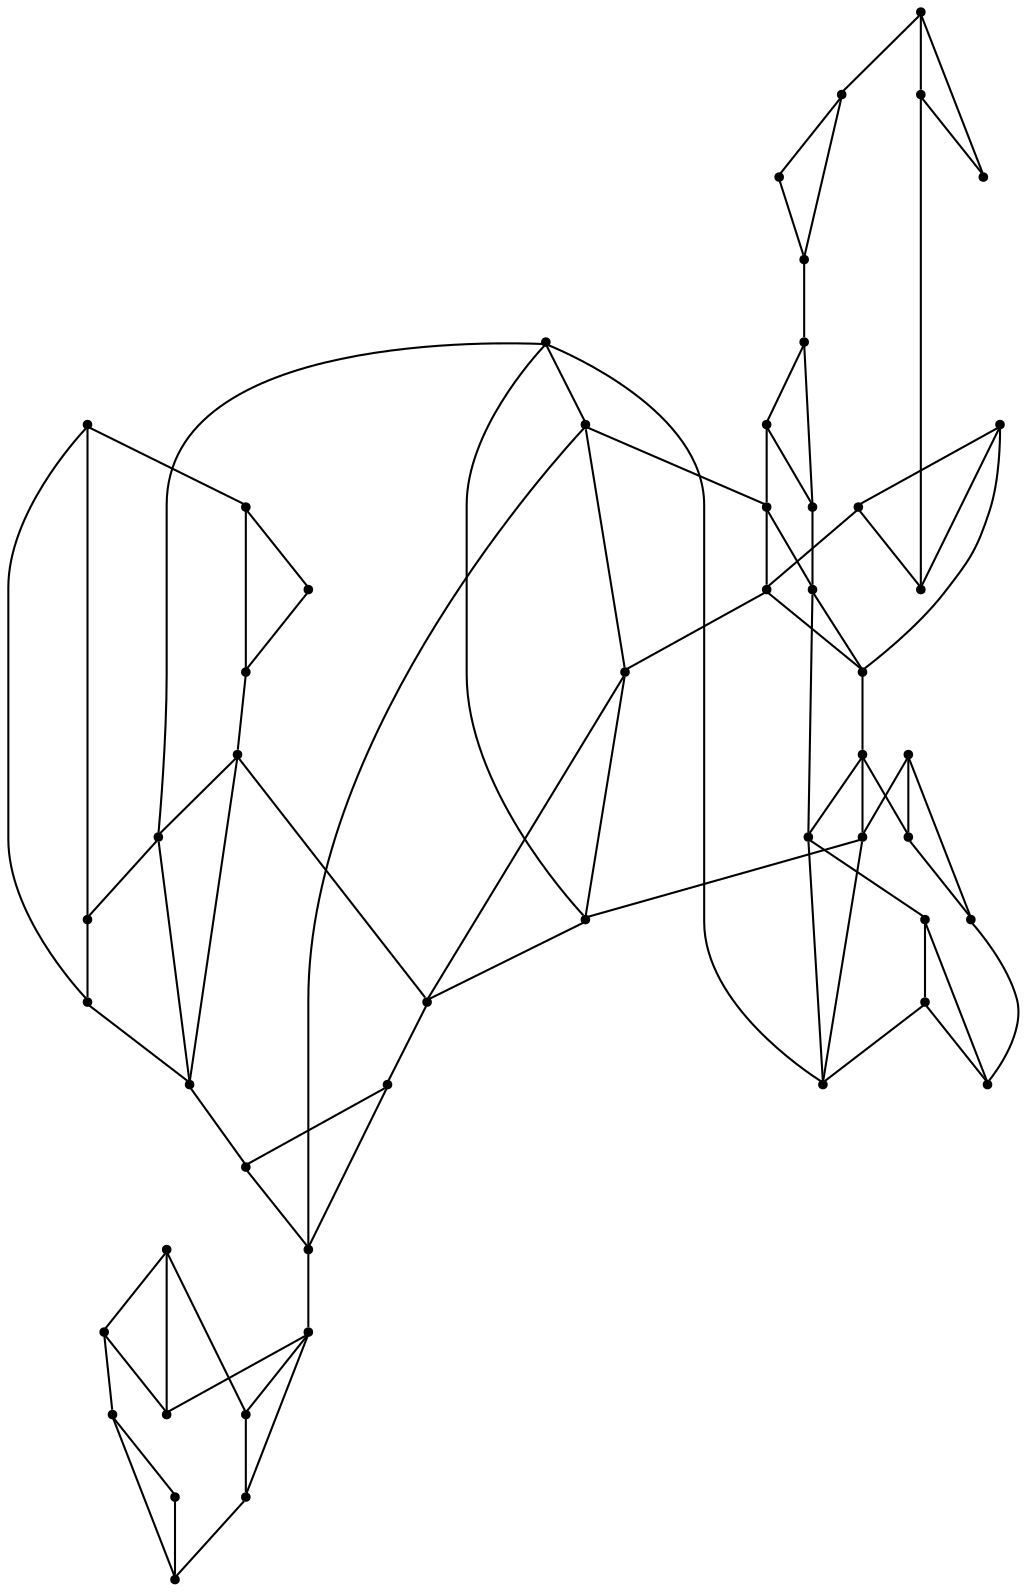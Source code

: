 graph {
  node [shape=point,comment="{\"directed\":false,\"doi\":\"10.1007/3-540-44541-2_10\",\"figure\":\"? (7)\"}"]

  v0 [pos="1589.7500038146973,1988.6466752265962"]
  v1 [pos="1829.6916325887046,1676.6495380600877"]
  v2 [pos="1805.6957880655928,1724.653196653034"]
  v3 [pos="1805.6957880655928,1748.65718796712"]
  v4 [pos="1781.695874532064,1700.6534021966672"]
  v5 [pos="1757.69583384196,1700.6534021966672"]
  v6 [pos="1733.6999893188477,1724.653196653034"]
  v7 [pos="1733.6999893188477,1748.65718796712"]
  v8 [pos="1709.6999486287436,1700.6534021966672"]
  v9 [pos="1685.7041041056318,1700.6534021966672"]
  v10 [pos="1661.704190572103,1700.6534021966672"]
  v11 [pos="1661.704190572103,1772.6569824234869"]
  v12 [pos="1661.704190572103,1988.6800593220905"]
  v13 [pos="1637.7083460489912,1772.6569824234869"]
  v14 [pos="1613.7083053588867,1772.6569824234869"]
  v15 [pos="1589.7082646687827,1796.660973737573"]
  v16 [pos="1613.7083053588867,1844.6646323305192"]
  v17 [pos="1589.7082646687827,1868.6686236446053"]
  v18 [pos="1589.7082646687827,1820.6648378741525"]
  v19 [pos="1589.7082646687827,1892.668418100972"]
  v20 [pos="1565.712547302246,1772.6569824234869"]
  v21 [pos="1541.712506612142,1772.6569824234869"]
  v22 [pos="1517.71666208903,1700.6534021966672"]
  v23 [pos="1517.71666208903,1772.6569824234869"]
  v24 [pos="1517.71666208903,1988.6800593220905"]
  v25 [pos="1517.71666208903,2060.687709229123"]
  v26 [pos="1493.7166213989258,1772.6569824234869"]
  v27 [pos="1493.7166213989258,1988.6800593220905"]
  v28 [pos="1469.7167078653972,1772.6569824234869"]
  v29 [pos="1469.7167078653972,1988.6800593220905"]
  v30 [pos="1445.7208633422852,1796.660973737573"]
  v31 [pos="1445.7208633422852,1964.6760680080044"]
  v32 [pos="1421.7208226521811,1772.6569824234869"]
  v33 [pos="1421.7208226521811,1988.6800593220905"]
  v34 [pos="1397.724978129069,1772.6569824234869"]
  v35 [pos="1397.724978129069,1988.6800593220905"]
  v36 [pos="1373.7249374389648,1772.6569824234869"]
  v37 [pos="1373.7249374389648,1988.6800593220905"]
  v38 [pos="1325.7291793823242,2036.6837179150366"]
  v39 [pos="1349.7250239054363,1772.6569824234869"]
  v40 [pos="1349.7250239054363,1988.6800593220905"]
  v41 [pos="1325.7291793823242,1748.65718796712"]
  v42 [pos="1325.7291793823242,1820.6648378741525"]
  v43 [pos="1349.7250239054363,1868.6686236446053"]
  v44 [pos="1325.7291793823242,1892.668418100972"]
  v45 [pos="1349.7250239054363,1940.6762735516377"]
  v46 [pos="1325.7291793823242,1964.6760680080044"]
  v47 [pos="1325.7291793823242,2012.6798537784573"]
  v48 [pos="1325.7291793823242,1724.653196653034"]
  v49 [pos="1325.7291793823242,1796.660973737573"]
  v50 [pos="1325.7291793823242,1868.6686236446053"]
  v51 [pos="1325.7291793823242,1940.6762735516377"]

  v48 -- v38 [id="-5",pos="1325.7291793823242,1724.653196653034 1277.733357747396,1724.6532602417874 1277.733357747396,1724.6532602417874 1277.733357747396,1724.6532602417874 1277.733357747396,2036.68378150379 1277.733357747396,2036.68378150379 1277.733357747396,2036.68378150379 1325.7291793823242,2036.6837179150366 1325.7291793823242,2036.6837179150366 1325.7291793823242,2036.6837179150366"]
  v47 -- v46 [id="-6",pos="1325.7291793823242,2012.6798537784573 1301.7292022705078,2012.679790189704 1301.7292022705078,2012.679790189704 1301.7292022705078,2012.679790189704 1301.7292022705078,1964.6761315967578 1301.7292022705078,1964.6761315967578 1301.7292022705078,1964.6761315967578 1325.7291793823242,1964.6760680080044 1325.7291793823242,1964.6760680080044 1325.7291793823242,1964.6760680080044"]
  v50 -- v42 [id="-7",pos="1325.7291793823242,1868.6686236446053 1301.7292022705078,1868.668560055852 1301.7292022705078,1868.668560055852 1301.7292022705078,1868.668560055852 1301.7292022705078,1820.6649014629056 1301.7292022705078,1820.6649014629056 1301.7292022705078,1820.6649014629056 1325.7291793823242,1820.6648378741525 1325.7291793823242,1820.6648378741525 1325.7291793823242,1820.6648378741525"]
  v49 -- v41 [id="-8",pos="1325.7291793823242,1796.660973737573 1301.7292022705078,1796.6609101488195 1301.7292022705078,1796.6609101488195 1301.7292022705078,1796.6609101488195 1301.7292022705078,1748.6572515558735 1301.7292022705078,1748.6572515558735 1301.7292022705078,1748.6572515558735 1325.7291793823242,1748.65718796712 1325.7291793823242,1748.65718796712 1325.7291793823242,1748.65718796712"]
  v44 -- v51 [id="-9",pos="1325.7291793823242,1892.668418100972 1301.7292022705078,1892.6683545122187 1301.7292022705078,1892.6683545122187 1301.7292022705078,1892.6683545122187 1301.7292022705078,1940.6763371403908 1301.7292022705078,1940.6763371403908 1301.7292022705078,1940.6763371403908 1325.7291793823242,1940.6762735516377 1325.7291793823242,1940.6762735516377 1325.7291793823242,1940.6762735516377"]
  v38 -- v25 [id="-10",pos="1325.7291793823242,2036.6837179150366 1325.7291158040366,2060.687772817876 1325.7291158040366,2060.687772817876 1325.7291158040366,2060.687772817876 1517.71666208903,2060.687709229123 1517.71666208903,2060.687709229123 1517.71666208903,2060.687709229123"]
  v47 -- v38 [id="-11",pos="1325.7291793823242,2012.6798537784573 1325.7291793823242,2036.6837179150366 1325.7291793823242,2036.6837179150366 1325.7291793823242,2036.6837179150366"]
  v51 -- v46 [id="-13",pos="1325.7291793823242,1940.6762735516377 1325.7291793823242,1964.6760680080044 1325.7291793823242,1964.6760680080044 1325.7291793823242,1964.6760680080044"]
  v42 -- v49 [id="-15",pos="1325.7291793823242,1820.6648378741525 1325.7291793823242,1796.660973737573 1325.7291793823242,1796.660973737573 1325.7291793823242,1796.660973737573"]
  v22 -- v48 [id="-16",pos="1517.71666208903,1700.6534021966672 1325.7291158040366,1700.6534657854204 1325.7291158040366,1700.6534657854204 1325.7291158040366,1700.6534657854204 1325.7291793823242,1724.653196653034 1325.7291793823242,1724.653196653034 1325.7291793823242,1724.653196653034"]
  v51 -- v45 [id="-17",pos="1325.7291793823242,1940.6762735516377 1349.7250239054363,1940.6762735516377 1349.7250239054363,1940.6762735516377 1349.7250239054363,1940.6762735516377"]
  v49 -- v39 [id="-18",pos="1325.7291793823242,1796.660973737573 1349.7291564941406,1796.6609101488195 1349.7291564941406,1796.6609101488195 1349.7291564941406,1796.6609101488195 1349.7250239054363,1772.6569824234869 1349.7250239054363,1772.6569824234869 1349.7250239054363,1772.6569824234869"]
  v48 -- v36 [id="-19",pos="1325.7291793823242,1724.653196653034 1373.7250010172527,1724.6532602417874 1373.7250010172527,1724.6532602417874 1373.7250010172527,1724.6532602417874 1373.7249374389648,1772.6569824234869 1373.7249374389648,1772.6569824234869 1373.7249374389648,1772.6569824234869"]
  v40 -- v47 [id="-21",pos="1349.7250239054363,1988.6800593220905 1349.7291564941406,2012.679790189704 1349.7291564941406,2012.679790189704 1349.7291564941406,2012.679790189704 1325.7291793823242,2012.6798537784573 1325.7291793823242,2012.6798537784573 1325.7291793823242,2012.6798537784573"]
  v43 -- v42 [id="-22",pos="1349.7250239054363,1868.6686236446053 1349.7291564941406,1820.6649014629056 1349.7291564941406,1820.6649014629056 1349.7291564941406,1820.6649014629056 1325.7291793823242,1820.6648378741525 1325.7291793823242,1820.6648378741525 1325.7291793823242,1820.6648378741525"]
  v41 -- v39 [id="-24",pos="1325.7291793823242,1748.65718796712 1349.7291564941406,1748.6572515558735 1349.7291564941406,1748.6572515558735 1349.7291564941406,1748.6572515558735 1349.7250239054363,1772.6569824234869 1349.7250239054363,1772.6569824234869 1349.7250239054363,1772.6569824234869"]
  v40 -- v37 [id="-25",pos="1349.7250239054363,1988.6800593220905 1373.7249374389648,1988.6800593220905 1373.7249374389648,1988.6800593220905 1373.7249374389648,1988.6800593220905"]
  v38 -- v37 [id="-26",pos="1325.7291793823242,2036.6837179150366 1373.7250010172527,2036.68378150379 1373.7250010172527,2036.68378150379 1373.7250010172527,2036.68378150379 1373.7249374389648,1988.6800593220905 1373.7249374389648,1988.6800593220905 1373.7249374389648,1988.6800593220905"]
  v36 -- v37 [id="-27",pos="1373.7249374389648,1772.6569824234869 1373.7249374389648,1988.6800593220905 1373.7249374389648,1988.6800593220905 1373.7249374389648,1988.6800593220905"]
  v39 -- v36 [id="-28",pos="1349.7250239054363,1772.6569824234869 1373.7249374389648,1772.6569824234869 1373.7249374389648,1772.6569824234869 1373.7249374389648,1772.6569824234869"]
  v37 -- v35 [id="-29",pos="1373.7249374389648,1988.6800593220905 1397.724978129069,1988.6800593220905 1397.724978129069,1988.6800593220905 1397.724978129069,1988.6800593220905"]
  v36 -- v34 [id="-30",pos="1373.7249374389648,1772.6569824234869 1397.724978129069,1772.6569824234869 1397.724978129069,1772.6569824234869 1397.724978129069,1772.6569824234869"]
  v35 -- v27 [id="-32",pos="1397.724978129069,1988.6800593220905 1397.725041707357,2036.68378150379 1397.725041707357,2036.68378150379 1397.725041707357,2036.68378150379 1493.7166849772136,2036.68378150379 1493.7166849772136,2036.68378150379 1493.7166849772136,2036.68378150379 1493.7166213989258,1988.6800593220905 1493.7166213989258,1988.6800593220905 1493.7166213989258,1988.6800593220905"]
  v34 -- v26 [id="-33",pos="1397.724978129069,1772.6569824234869 1397.725041707357,1724.6532602417874 1397.725041707357,1724.6532602417874 1397.725041707357,1724.6532602417874 1493.7166849772136,1724.6532602417874 1493.7166849772136,1724.6532602417874 1493.7166849772136,1724.6532602417874 1493.7166213989258,1772.6569824234869 1493.7166213989258,1772.6569824234869 1493.7166213989258,1772.6569824234869"]
  v35 -- v33 [id="-34",pos="1397.724978129069,1988.6800593220905 1421.7208226521811,1988.6800593220905 1421.7208226521811,1988.6800593220905 1421.7208226521811,1988.6800593220905"]
  v33 -- v31 [id="-35",pos="1421.7208226521811,1988.6800593220905 1421.7208862304688,1964.6761315967578 1421.7208862304688,1964.6761315967578 1421.7208862304688,1964.6761315967578 1445.7208633422852,1964.6760680080044 1445.7208633422852,1964.6760680080044 1445.7208633422852,1964.6760680080044"]
  v32 -- v30 [id="-36",pos="1421.7208226521811,1772.6569824234869 1421.7208862304688,1796.6609101488195 1421.7208862304688,1796.6609101488195 1421.7208862304688,1796.6609101488195 1445.7208633422852,1796.660973737573 1445.7208633422852,1796.660973737573 1445.7208633422852,1796.660973737573"]
  v32 -- v28 [id="-37",pos="1421.7208226521811,1772.6569824234869 1421.7208862304688,1748.6572515558735 1421.7208862304688,1748.6572515558735 1421.7208862304688,1748.6572515558735 1469.7166442871094,1748.6572515558735 1469.7166442871094,1748.6572515558735 1469.7166442871094,1748.6572515558735 1469.7167078653972,1772.6569824234869 1469.7167078653972,1772.6569824234869 1469.7167078653972,1772.6569824234869"]
  v31 -- v30 [id="-39",pos="1445.7208633422852,1964.6760680080044 1445.7208633422852,1796.660973737573 1445.7208633422852,1796.660973737573 1445.7208633422852,1796.660973737573"]
  v35 -- v34 [id="-41",pos="1397.724978129069,1988.6800593220905 1397.724978129069,1772.6569824234869 1397.724978129069,1772.6569824234869 1397.724978129069,1772.6569824234869"]
  v29 -- v33 [id="-42",pos="1469.7167078653972,1988.6800593220905 1469.7166442871094,2012.679790189704 1469.7166442871094,2012.679790189704 1469.7166442871094,2012.679790189704 1421.7208862304688,2012.679790189704 1421.7208862304688,2012.679790189704 1421.7208862304688,2012.679790189704 1421.7208226521811,1988.6800593220905 1421.7208226521811,1988.6800593220905 1421.7208226521811,1988.6800593220905"]
  v28 -- v30 [id="-43",pos="1469.7167078653972,1772.6569824234869 1469.7166442871094,1796.6609101488195 1469.7166442871094,1796.6609101488195 1469.7166442871094,1796.6609101488195 1445.7208633422852,1796.660973737573 1445.7208633422852,1796.660973737573 1445.7208633422852,1796.660973737573"]
  v28 -- v26 [id="-45",pos="1469.7167078653972,1772.6569824234869 1493.7166213989258,1772.6569824234869 1493.7166213989258,1772.6569824234869 1493.7166213989258,1772.6569824234869"]
  v26 -- v23 [id="-46",pos="1493.7166213989258,1772.6569824234869 1517.71666208903,1772.6569824234869 1517.71666208903,1772.6569824234869 1517.71666208903,1772.6569824234869"]
  v29 -- v31 [id="-47",pos="1469.7167078653972,1988.6800593220905 1469.7166442871094,1964.6761315967578 1469.7166442871094,1964.6761315967578 1469.7166442871094,1964.6761315967578 1445.7208633422852,1964.6760680080044 1445.7208633422852,1964.6760680080044 1445.7208633422852,1964.6760680080044"]
  v25 -- v22 [id="-48",pos="1517.71666208903,2060.687709229123 1517.7167256673179,2084.6874400967363 1517.7167256673179,2084.6874400967363 1517.7167256673179,2084.6874400967363 1253.7333170572917,2084.6874400967363 1253.7333170572917,2084.6874400967363 1253.7333170572917,2084.6874400967363 1253.7333170572917,1676.6494744713343 1253.7333170572917,1676.6494744713343 1253.7333170572917,1676.6494744713343 1517.7167256673179,1676.6494744713343 1517.7167256673179,1676.6494744713343 1517.7167256673179,1676.6494744713343 1517.71666208903,1700.6534021966672 1517.71666208903,1700.6534021966672 1517.71666208903,1700.6534021966672"]
  v24 -- v0 [id="-49",pos="1517.71666208903,1988.6800593220905 1589.7500038146973,1988.6466752265962 1589.7500038146973,1988.6466752265962 1589.7500038146973,1988.6466752265962"]
  v23 -- v21 [id="-50",pos="1517.71666208903,1772.6569824234869 1541.712506612142,1772.6569824234869 1541.712506612142,1772.6569824234869 1541.712506612142,1772.6569824234869"]
  v22 -- v10 [id="-51",pos="1517.71666208903,1700.6534021966672 1661.704190572103,1700.6534021966672 1661.704190572103,1700.6534021966672 1661.704190572103,1700.6534021966672"]
  v19 -- v21 [id="-52",pos="1589.7082646687827,1892.668418100972 1541.7124430338542,1892.6683545122187 1541.7124430338542,1892.6683545122187 1541.7124430338542,1892.6683545122187 1541.712506612142,1772.6569824234869 1541.712506612142,1772.6569824234869 1541.712506612142,1772.6569824234869"]
  v21 -- v13 [id="-53",pos="1541.712506612142,1772.6569824234869 1541.7124430338542,1724.6532602417874 1541.7124430338542,1724.6532602417874 1541.7124430338542,1724.6532602417874 1637.7082824707034,1724.6532602417874 1637.7082824707034,1724.6532602417874 1637.7082824707034,1724.6532602417874 1637.7083460489912,1772.6569824234869 1637.7083460489912,1772.6569824234869 1637.7083460489912,1772.6569824234869"]
  v21 -- v20 [id="-54",pos="1541.712506612142,1772.6569824234869 1565.712547302246,1772.6569824234869 1565.712547302246,1772.6569824234869 1565.712547302246,1772.6569824234869"]
  v15 -- v20 [id="-55",pos="1589.7082646687827,1796.660973737573 1565.7124837239585,1796.6609101488195 1565.7124837239585,1796.6609101488195 1565.7124837239585,1796.6609101488195 1565.712547302246,1772.6569824234869 1565.712547302246,1772.6569824234869 1565.712547302246,1772.6569824234869"]
  v20 -- v14 [id="-56",pos="1565.712547302246,1772.6569824234869 1565.7124837239585,1748.6572515558735 1565.7124837239585,1748.6572515558735 1565.7124837239585,1748.6572515558735 1613.7083689371746,1748.6572515558735 1613.7083689371746,1748.6572515558735 1613.7083689371746,1748.6572515558735 1613.7083053588867,1772.6569824234869 1613.7083053588867,1772.6569824234869 1613.7083053588867,1772.6569824234869"]
  v17 -- v19 [id="-58",pos="1589.7082646687827,1868.6686236446053 1589.7082646687827,1892.668418100972 1589.7082646687827,1892.668418100972 1589.7082646687827,1892.668418100972"]
  v15 -- v18 [id="-59",pos="1589.7082646687827,1796.660973737573 1589.7082646687827,1820.6648378741525 1589.7082646687827,1820.6648378741525 1589.7082646687827,1820.6648378741525"]
  v19 -- v13 [id="-61",pos="1589.7082646687827,1892.668418100972 1637.7082824707034,1892.6683545122187 1637.7082824707034,1892.6683545122187 1637.7082824707034,1892.6683545122187 1637.7083460489912,1772.6569824234869 1637.7083460489912,1772.6569824234869 1637.7083460489912,1772.6569824234869"]
  v18 -- v16 [id="-62",pos="1589.7082646687827,1820.6648378741525 1613.7083689371746,1820.6649014629056 1613.7083689371746,1820.6649014629056 1613.7083689371746,1820.6649014629056 1613.7083053588867,1844.6646323305192 1613.7083053588867,1844.6646323305192 1613.7083053588867,1844.6646323305192"]
  v16 -- v17 [id="-64",pos="1613.7083053588867,1844.6646323305192 1613.7083689371746,1868.668560055852 1613.7083689371746,1868.668560055852 1613.7083689371746,1868.668560055852 1589.7082646687827,1868.6686236446053 1589.7082646687827,1868.6686236446053 1589.7082646687827,1868.6686236446053"]
  v15 -- v14 [id="-65",pos="1589.7082646687827,1796.660973737573 1613.7083689371746,1796.6609101488195 1613.7083689371746,1796.6609101488195 1613.7083689371746,1796.6609101488195 1613.7083053588867,1772.6569824234869 1613.7083053588867,1772.6569824234869 1613.7083053588867,1772.6569824234869"]
  v17 -- v18 [id="-66",pos="1589.7082646687827,1868.6686236446053 1565.7124837239585,1868.668560055852 1565.7124837239585,1868.668560055852 1565.7124837239585,1868.668560055852 1565.7124837239585,1820.6649014629056 1565.7124837239585,1820.6649014629056 1565.7124837239585,1820.6649014629056 1589.7082646687827,1820.6648378741525 1589.7082646687827,1820.6648378741525 1589.7082646687827,1820.6648378741525"]
  v14 -- v13 [id="-67",pos="1613.7083053588867,1772.6569824234869 1637.7083460489912,1772.6569824234869 1637.7083460489912,1772.6569824234869 1637.7083460489912,1772.6569824234869"]
  v0 -- v12 [id="-68",pos="1589.7500038146973,1988.6466752265962 1661.704190572103,1988.6800593220905 1661.704190572103,1988.6800593220905 1661.704190572103,1988.6800593220905"]
  v13 -- v11 [id="-69",pos="1637.7083460489912,1772.6569824234869 1661.704190572103,1772.6569824234869 1661.704190572103,1772.6569824234869 1661.704190572103,1772.6569824234869"]
  v12 -- v10 [id="-70",pos="1661.704190572103,1988.6800593220905 1661.7041269938152,2012.679790189704 1661.7041269938152,2012.679790189704 1661.7041269938152,2012.679790189704 1877.687454223633,2012.679790189704 1877.687454223633,2012.679790189704 1877.687454223633,2012.679790189704 1877.687454223633,1628.645815878388 1877.687454223633,1628.645815878388 1877.687454223633,1628.645815878388 1661.7041269938152,1628.645815878388 1661.7041269938152,1628.645815878388 1661.7041269938152,1628.645815878388 1661.704190572103,1700.6534021966672 1661.704190572103,1700.6534021966672 1661.704190572103,1700.6534021966672"]
  v12 -- v11 [id="-71",pos="1661.704190572103,1988.6800593220905 1661.704190572103,1772.6569824234869 1661.704190572103,1772.6569824234869 1661.704190572103,1772.6569824234869"]
  v9 -- v7 [id="-73",pos="1685.7041041056318,1700.6534021966672 1685.7041676839194,1748.6572515558735 1685.7041676839194,1748.6572515558735 1685.7041676839194,1748.6572515558735 1733.6999893188477,1748.65718796712 1733.6999893188477,1748.65718796712 1733.6999893188477,1748.65718796712"]
  v9 -- v3 [id="-74",pos="1685.7041041056318,1700.6534021966672 1685.7041676839194,1652.6496800149675 1685.7041676839194,1652.6496800149675 1685.7041676839194,1652.6496800149675 1853.691609700521,1652.6496800149675 1853.691609700521,1652.6496800149675 1853.691609700521,1652.6496800149675 1853.691609700521,1748.6572515558735 1853.691609700521,1748.6572515558735 1853.691609700521,1748.6572515558735 1805.6957880655928,1748.65718796712 1805.6957880655928,1748.65718796712 1805.6957880655928,1748.65718796712"]
  v6 -- v8 [id="-75",pos="1733.6999893188477,1724.653196653034 1709.7000122070315,1724.6532602417874 1709.7000122070315,1724.6532602417874 1709.7000122070315,1724.6532602417874 1709.6999486287436,1700.6534021966672 1709.6999486287436,1700.6534021966672 1709.6999486287436,1700.6534021966672"]
  v6 -- v7 [id="-77",pos="1733.6999893188477,1724.653196653034 1733.6999893188477,1748.65718796712 1733.6999893188477,1748.65718796712 1733.6999893188477,1748.65718796712"]
  v6 -- v5 [id="-80",pos="1733.6999893188477,1724.653196653034 1757.695770263672,1724.6532602417874 1757.695770263672,1724.6532602417874 1757.695770263672,1724.6532602417874 1757.69583384196,1700.6534021966672 1757.69583384196,1700.6534021966672 1757.69583384196,1700.6534021966672"]
  v5 -- v8 [id="-81",pos="1757.69583384196,1700.6534021966672 1757.695770263672,1676.6494744713343 1757.695770263672,1676.6494744713343 1757.695770263672,1676.6494744713343 1709.7000122070315,1676.6494744713343 1709.7000122070315,1676.6494744713343 1709.7000122070315,1676.6494744713343 1709.6999486287436,1700.6534021966672 1709.6999486287436,1700.6534021966672 1709.6999486287436,1700.6534021966672"]
  v5 -- v4 [id="-82",pos="1757.69583384196,1700.6534021966672 1781.695874532064,1700.6534021966672 1781.695874532064,1700.6534021966672 1781.695874532064,1700.6534021966672"]
  v4 -- v1 [id="-83",pos="1781.695874532064,1700.6534021966672 1781.6958109537761,1676.6494744713343 1781.6958109537761,1676.6494744713343 1781.6958109537761,1676.6494744713343 1829.6916325887046,1676.6495380600877 1829.6916325887046,1676.6495380600877 1829.6916325887046,1676.6495380600877"]
  v1 -- v2 [id="-86",pos="1829.6916325887046,1676.6495380600877 1829.6916961669924,1724.6532602417874 1829.6916961669924,1724.6532602417874 1829.6916961669924,1724.6532602417874 1805.6957880655928,1724.653196653034 1805.6957880655928,1724.653196653034 1805.6957880655928,1724.653196653034"]
  v4 -- v2 [id="-87",pos="1781.695874532064,1700.6534021966672 1781.6958109537761,1724.6532602417874 1781.6958109537761,1724.6532602417874 1781.6958109537761,1724.6532602417874 1805.6957880655928,1724.653196653034 1805.6957880655928,1724.653196653034 1805.6957880655928,1724.653196653034"]
  v11 -- v10 [id="-88",pos="1661.704190572103,1772.6569824234869 1661.704190572103,1700.6534021966672 1661.704190572103,1700.6534021966672 1661.704190572103,1700.6534021966672"]
  v50 -- v43 [id="-91",pos="1325.7291793823242,1868.6686236446053 1349.7250239054363,1868.6686236446053 1349.7250239054363,1868.6686236446053 1349.7250239054363,1868.6686236446053"]
  v3 -- v2 [id="-92",pos="1805.6957880655928,1748.65718796712 1805.6957880655928,1724.653196653034 1805.6957880655928,1724.653196653034 1805.6957880655928,1724.653196653034"]
  v41 -- v48 [id="-93",pos="1325.7291793823242,1748.65718796712 1325.7291793823242,1724.653196653034 1325.7291793823242,1724.653196653034 1325.7291793823242,1724.653196653034"]
  v46 -- v40 [id="-95",pos="1325.7291793823242,1964.6760680080044 1349.7291564941406,1964.6761315967578 1349.7291564941406,1964.6761315967578 1349.7291564941406,1964.6761315967578 1349.7250239054363,1988.6800593220905 1349.7250239054363,1988.6800593220905 1349.7250239054363,1988.6800593220905"]
  v44 -- v45 [id="-96",pos="1325.7291793823242,1892.668418100972 1349.7291564941406,1892.6683545122187 1349.7291564941406,1892.6683545122187 1349.7291564941406,1892.6683545122187 1349.7250239054363,1940.6762735516377 1349.7250239054363,1940.6762735516377 1349.7250239054363,1940.6762735516377"]
  v27 -- v24 [id="-98",pos="1493.7166213989258,1988.6800593220905 1517.71666208903,1988.6800593220905 1517.71666208903,1988.6800593220905 1517.71666208903,1988.6800593220905"]
  v29 -- v27 [id="-99",pos="1469.7167078653972,1988.6800593220905 1493.7166213989258,1988.6800593220905 1493.7166213989258,1988.6800593220905 1493.7166213989258,1988.6800593220905"]
  v27 -- v26 [id="-100",pos="1493.7166213989258,1988.6800593220905 1493.7166213989258,1772.6569824234869 1493.7166213989258,1772.6569824234869 1493.7166213989258,1772.6569824234869"]
  v25 -- v24 [id="-101",pos="1517.71666208903,2060.687709229123 1517.71666208903,1988.6800593220905 1517.71666208903,1988.6800593220905 1517.71666208903,1988.6800593220905"]
  v24 -- v23 [id="-102",pos="1517.71666208903,1988.6800593220905 1517.71666208903,1772.6569824234869 1517.71666208903,1772.6569824234869 1517.71666208903,1772.6569824234869"]
  v25 -- v0 [id="-105",pos="1517.71666208903,2060.687709229123 1589.7083282470703,2060.687772817876 1589.7083282470703,2060.687772817876 1589.7083282470703,2060.687772817876 1589.7500038146973,1988.6466752265962 1589.7500038146973,1988.6466752265962 1589.7500038146973,1988.6466752265962"]
  v19 -- v0 [id="-107",pos="1589.7082646687827,1892.668418100972 1589.7500038146973,1988.6466752265962 1589.7500038146973,1988.6466752265962 1589.7500038146973,1988.6466752265962"]
  v10 -- v9 [id="-108",pos="1661.704190572103,1700.6534021966672 1685.7041041056318,1700.6534021966672 1685.7041041056318,1700.6534021966672 1685.7041041056318,1700.6534021966672"]
  v23 -- v22 [id="-109",pos="1517.71666208903,1772.6569824234869 1517.71666208903,1700.6534021966672 1517.71666208903,1700.6534021966672 1517.71666208903,1700.6534021966672"]
  v9 -- v8 [id="-110",pos="1685.7041041056318,1700.6534021966672 1709.6999486287436,1700.6534021966672 1709.6999486287436,1700.6534021966672 1709.6999486287436,1700.6534021966672"]
  v44 -- v50 [id="-113",pos="1325.7291793823242,1892.668418100972 1325.7291793823242,1868.6686236446053 1325.7291793823242,1868.6686236446053 1325.7291793823242,1868.6686236446053"]
  v7 -- v3 [id="-114",pos="1733.6999893188477,1748.65718796712 1805.6957880655928,1748.65718796712 1805.6957880655928,1748.65718796712 1805.6957880655928,1748.65718796712"]
  v34 -- v32 [id="-115",pos="1397.724978129069,1772.6569824234869 1421.7208226521811,1772.6569824234869 1421.7208226521811,1772.6569824234869 1421.7208226521811,1772.6569824234869"]
}